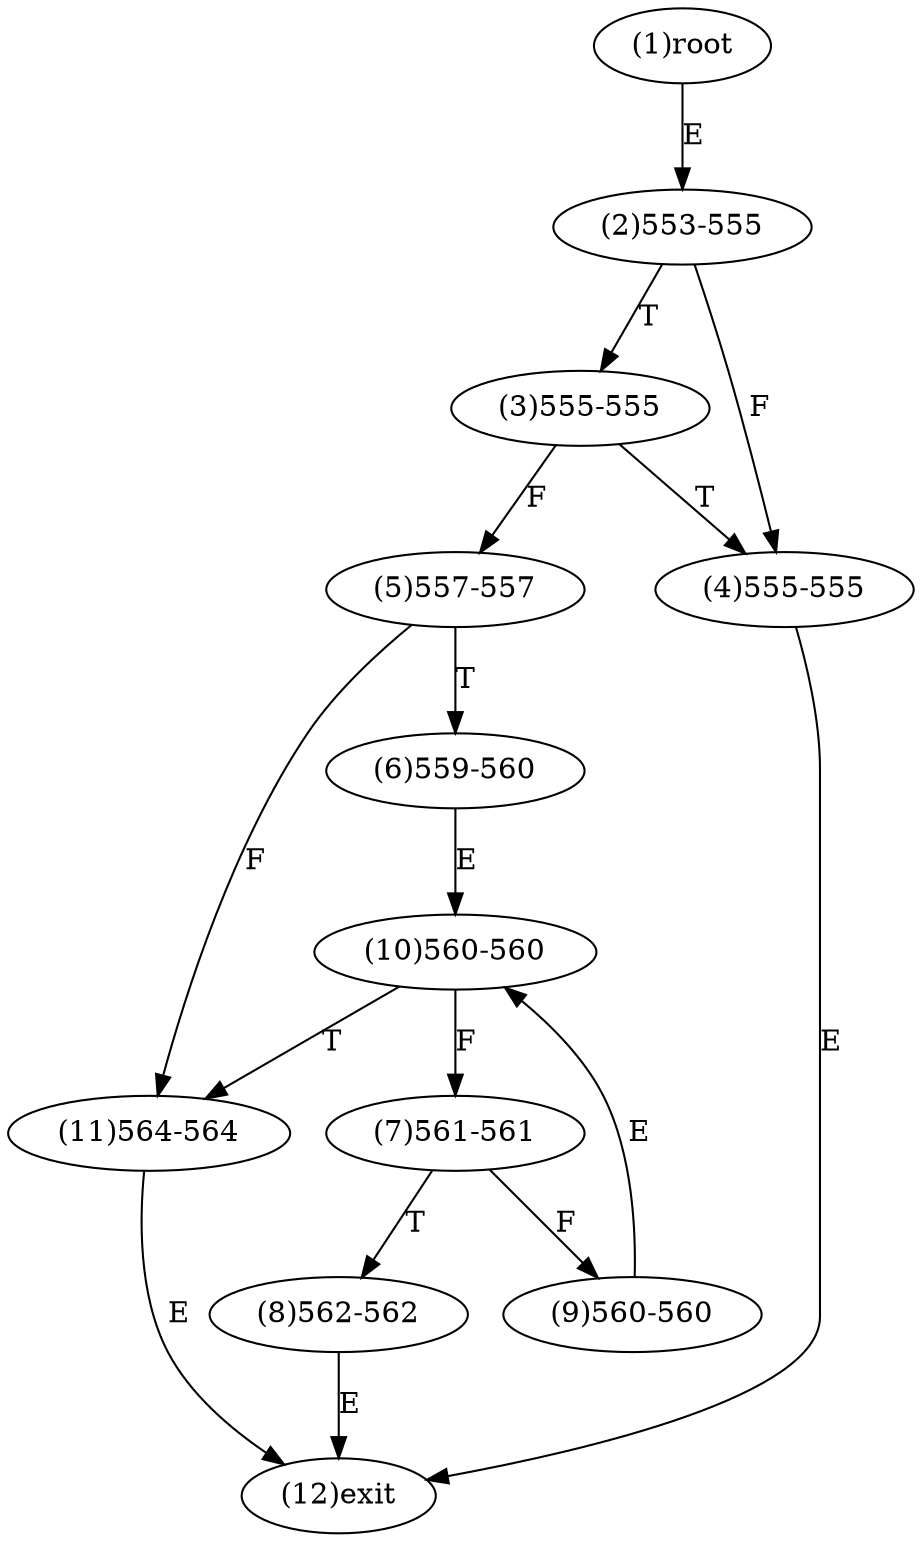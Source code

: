 digraph "" { 
1[ label="(1)root"];
2[ label="(2)553-555"];
3[ label="(3)555-555"];
4[ label="(4)555-555"];
5[ label="(5)557-557"];
6[ label="(6)559-560"];
7[ label="(7)561-561"];
8[ label="(8)562-562"];
9[ label="(9)560-560"];
10[ label="(10)560-560"];
11[ label="(11)564-564"];
12[ label="(12)exit"];
1->2[ label="E"];
2->4[ label="F"];
2->3[ label="T"];
3->5[ label="F"];
3->4[ label="T"];
4->12[ label="E"];
5->11[ label="F"];
5->6[ label="T"];
6->10[ label="E"];
7->9[ label="F"];
7->8[ label="T"];
8->12[ label="E"];
9->10[ label="E"];
10->7[ label="F"];
10->11[ label="T"];
11->12[ label="E"];
}